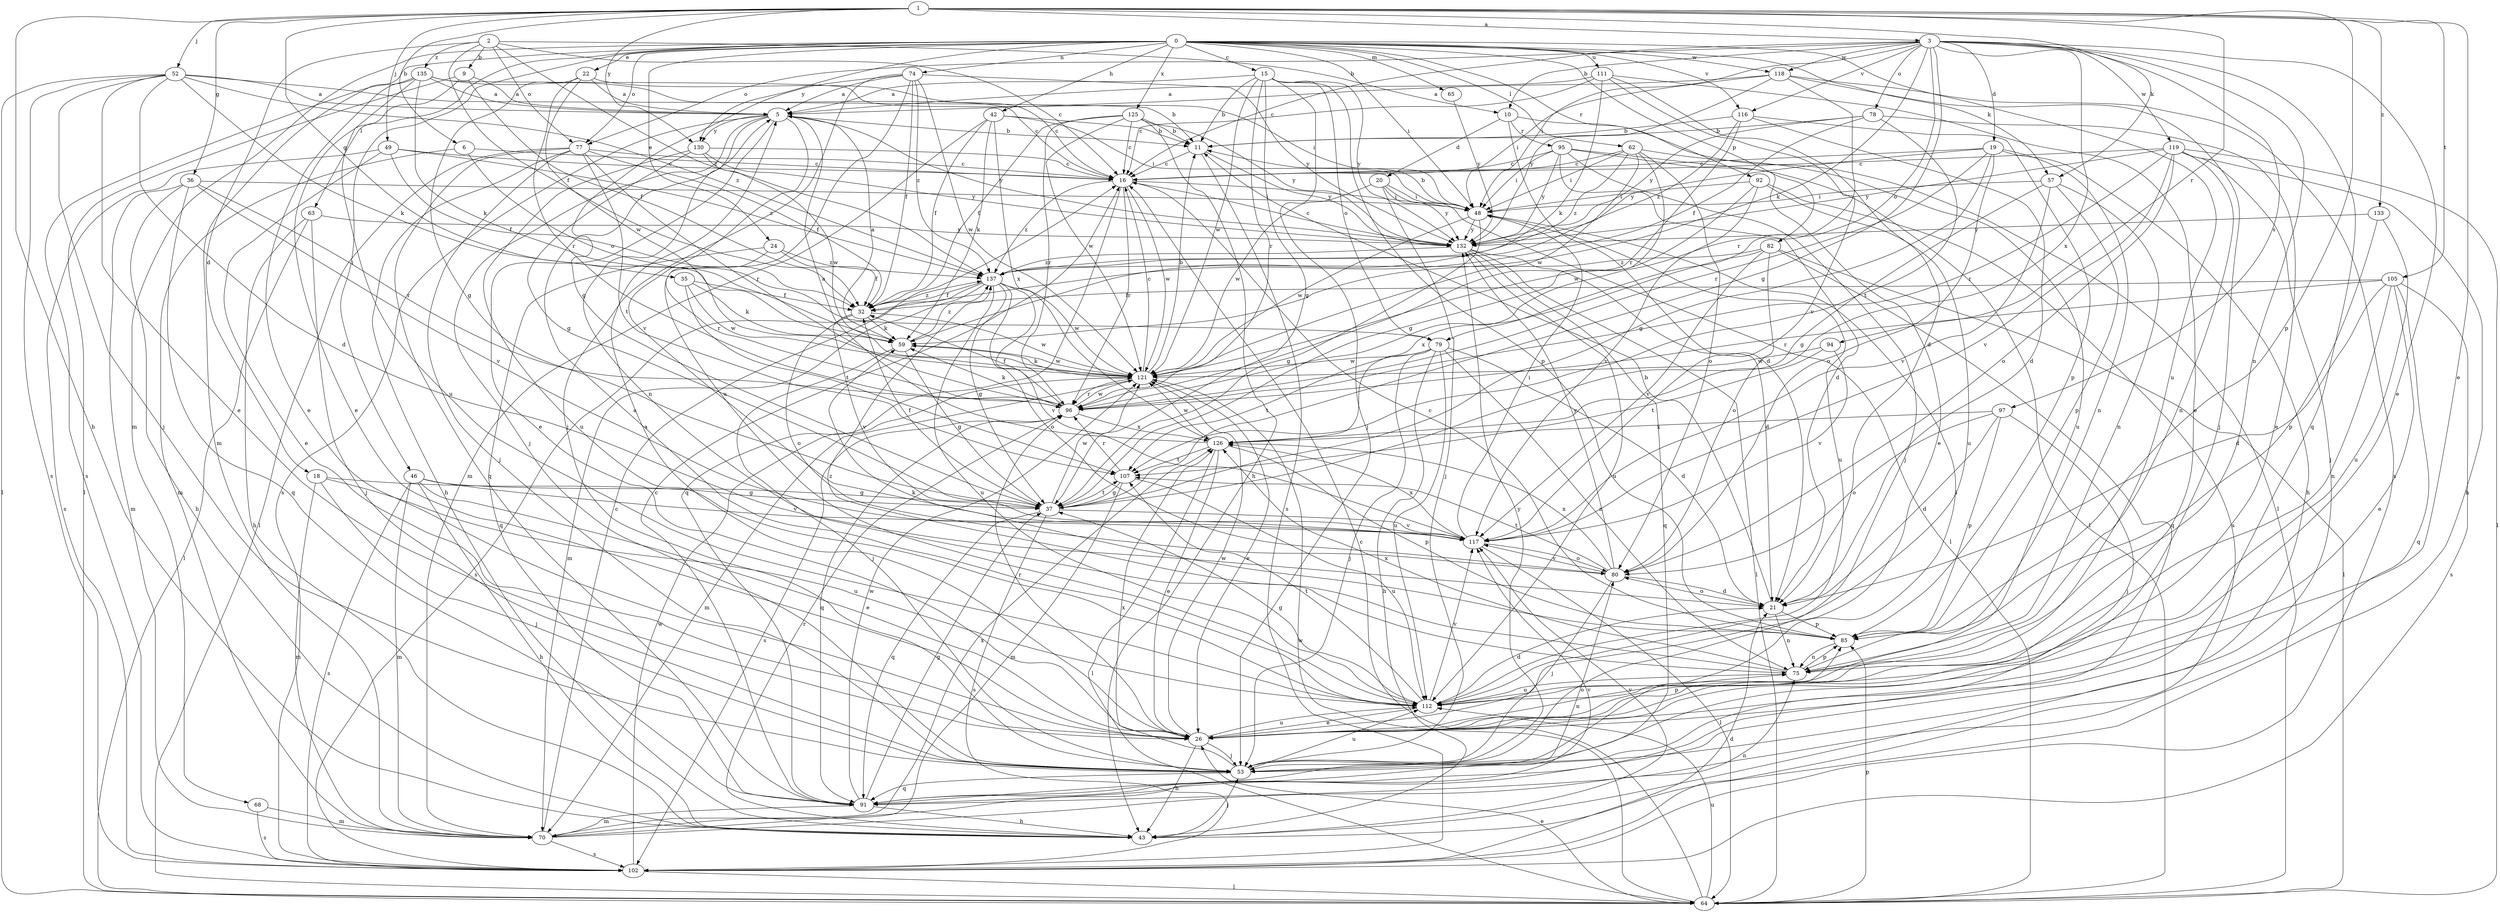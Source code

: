 strict digraph  {
0;
1;
2;
3;
5;
6;
9;
10;
11;
15;
16;
18;
19;
20;
21;
22;
24;
26;
32;
35;
36;
37;
42;
43;
46;
48;
49;
52;
53;
57;
59;
62;
63;
64;
65;
68;
70;
74;
75;
77;
78;
79;
80;
82;
85;
91;
92;
94;
95;
96;
97;
102;
105;
107;
111;
112;
116;
117;
118;
119;
121;
125;
126;
130;
132;
133;
135;
137;
0 -> 15  [label=c];
0 -> 22  [label=e];
0 -> 24  [label=e];
0 -> 42  [label=h];
0 -> 46  [label=i];
0 -> 48  [label=i];
0 -> 57  [label=k];
0 -> 62  [label=l];
0 -> 63  [label=l];
0 -> 65  [label=m];
0 -> 68  [label=m];
0 -> 70  [label=m];
0 -> 74  [label=n];
0 -> 77  [label=o];
0 -> 82  [label=p];
0 -> 92  [label=r];
0 -> 111  [label=u];
0 -> 112  [label=u];
0 -> 116  [label=v];
0 -> 118  [label=w];
0 -> 125  [label=x];
0 -> 130  [label=y];
1 -> 3  [label=a];
1 -> 6  [label=b];
1 -> 26  [label=e];
1 -> 35  [label=g];
1 -> 36  [label=g];
1 -> 43  [label=h];
1 -> 49  [label=j];
1 -> 52  [label=j];
1 -> 57  [label=k];
1 -> 85  [label=p];
1 -> 94  [label=r];
1 -> 105  [label=t];
1 -> 130  [label=y];
1 -> 133  [label=z];
2 -> 9  [label=b];
2 -> 10  [label=b];
2 -> 16  [label=c];
2 -> 18  [label=d];
2 -> 32  [label=f];
2 -> 77  [label=o];
2 -> 135  [label=z];
2 -> 137  [label=z];
3 -> 10  [label=b];
3 -> 16  [label=c];
3 -> 19  [label=d];
3 -> 26  [label=e];
3 -> 37  [label=g];
3 -> 48  [label=i];
3 -> 59  [label=k];
3 -> 75  [label=n];
3 -> 77  [label=o];
3 -> 78  [label=o];
3 -> 79  [label=o];
3 -> 91  [label=q];
3 -> 97  [label=s];
3 -> 116  [label=v];
3 -> 118  [label=w];
3 -> 119  [label=w];
3 -> 126  [label=x];
5 -> 11  [label=b];
5 -> 26  [label=e];
5 -> 53  [label=j];
5 -> 75  [label=n];
5 -> 102  [label=s];
5 -> 117  [label=v];
5 -> 130  [label=y];
5 -> 132  [label=y];
6 -> 16  [label=c];
6 -> 70  [label=m];
6 -> 79  [label=o];
9 -> 5  [label=a];
9 -> 26  [label=e];
9 -> 32  [label=f];
9 -> 64  [label=l];
10 -> 20  [label=d];
10 -> 21  [label=d];
10 -> 64  [label=l];
10 -> 95  [label=r];
11 -> 16  [label=c];
11 -> 102  [label=s];
11 -> 132  [label=y];
15 -> 5  [label=a];
15 -> 11  [label=b];
15 -> 37  [label=g];
15 -> 53  [label=j];
15 -> 79  [label=o];
15 -> 85  [label=p];
15 -> 96  [label=r];
15 -> 121  [label=w];
15 -> 132  [label=y];
16 -> 48  [label=i];
16 -> 91  [label=q];
16 -> 96  [label=r];
16 -> 121  [label=w];
16 -> 137  [label=z];
18 -> 37  [label=g];
18 -> 53  [label=j];
18 -> 70  [label=m];
18 -> 112  [label=u];
19 -> 16  [label=c];
19 -> 37  [label=g];
19 -> 43  [label=h];
19 -> 75  [label=n];
19 -> 80  [label=o];
19 -> 96  [label=r];
19 -> 132  [label=y];
20 -> 48  [label=i];
20 -> 53  [label=j];
20 -> 64  [label=l];
20 -> 121  [label=w];
20 -> 132  [label=y];
21 -> 11  [label=b];
21 -> 75  [label=n];
21 -> 80  [label=o];
21 -> 85  [label=p];
22 -> 5  [label=a];
22 -> 16  [label=c];
22 -> 37  [label=g];
22 -> 96  [label=r];
22 -> 121  [label=w];
24 -> 32  [label=f];
24 -> 91  [label=q];
24 -> 96  [label=r];
24 -> 137  [label=z];
26 -> 5  [label=a];
26 -> 43  [label=h];
26 -> 53  [label=j];
26 -> 75  [label=n];
26 -> 85  [label=p];
26 -> 96  [label=r];
26 -> 112  [label=u];
26 -> 121  [label=w];
32 -> 59  [label=k];
32 -> 80  [label=o];
32 -> 117  [label=v];
32 -> 121  [label=w];
32 -> 137  [label=z];
35 -> 32  [label=f];
35 -> 59  [label=k];
35 -> 107  [label=t];
35 -> 121  [label=w];
36 -> 43  [label=h];
36 -> 48  [label=i];
36 -> 70  [label=m];
36 -> 91  [label=q];
36 -> 96  [label=r];
36 -> 117  [label=v];
37 -> 32  [label=f];
37 -> 91  [label=q];
37 -> 102  [label=s];
37 -> 107  [label=t];
37 -> 117  [label=v];
37 -> 121  [label=w];
42 -> 11  [label=b];
42 -> 32  [label=f];
42 -> 48  [label=i];
42 -> 59  [label=k];
42 -> 70  [label=m];
42 -> 126  [label=x];
43 -> 53  [label=j];
43 -> 96  [label=r];
43 -> 117  [label=v];
46 -> 26  [label=e];
46 -> 37  [label=g];
46 -> 43  [label=h];
46 -> 70  [label=m];
46 -> 102  [label=s];
46 -> 117  [label=v];
48 -> 11  [label=b];
48 -> 37  [label=g];
48 -> 112  [label=u];
48 -> 121  [label=w];
48 -> 132  [label=y];
49 -> 16  [label=c];
49 -> 26  [label=e];
49 -> 32  [label=f];
49 -> 102  [label=s];
49 -> 137  [label=z];
52 -> 5  [label=a];
52 -> 11  [label=b];
52 -> 21  [label=d];
52 -> 26  [label=e];
52 -> 53  [label=j];
52 -> 59  [label=k];
52 -> 64  [label=l];
52 -> 102  [label=s];
52 -> 137  [label=z];
53 -> 48  [label=i];
53 -> 91  [label=q];
53 -> 112  [label=u];
53 -> 126  [label=x];
53 -> 132  [label=y];
57 -> 37  [label=g];
57 -> 48  [label=i];
57 -> 75  [label=n];
57 -> 85  [label=p];
57 -> 117  [label=v];
59 -> 5  [label=a];
59 -> 37  [label=g];
59 -> 53  [label=j];
59 -> 121  [label=w];
59 -> 137  [label=z];
62 -> 16  [label=c];
62 -> 37  [label=g];
62 -> 48  [label=i];
62 -> 80  [label=o];
62 -> 112  [label=u];
62 -> 121  [label=w];
62 -> 137  [label=z];
63 -> 43  [label=h];
63 -> 53  [label=j];
63 -> 64  [label=l];
63 -> 132  [label=y];
64 -> 16  [label=c];
64 -> 26  [label=e];
64 -> 85  [label=p];
64 -> 112  [label=u];
64 -> 121  [label=w];
65 -> 132  [label=y];
68 -> 70  [label=m];
68 -> 102  [label=s];
70 -> 16  [label=c];
70 -> 75  [label=n];
70 -> 102  [label=s];
70 -> 117  [label=v];
70 -> 126  [label=x];
74 -> 5  [label=a];
74 -> 32  [label=f];
74 -> 37  [label=g];
74 -> 53  [label=j];
74 -> 112  [label=u];
74 -> 121  [label=w];
74 -> 132  [label=y];
74 -> 137  [label=z];
75 -> 85  [label=p];
75 -> 112  [label=u];
75 -> 126  [label=x];
75 -> 137  [label=z];
77 -> 16  [label=c];
77 -> 32  [label=f];
77 -> 43  [label=h];
77 -> 53  [label=j];
77 -> 64  [label=l];
77 -> 91  [label=q];
77 -> 96  [label=r];
77 -> 107  [label=t];
78 -> 11  [label=b];
78 -> 26  [label=e];
78 -> 32  [label=f];
78 -> 107  [label=t];
78 -> 132  [label=y];
79 -> 21  [label=d];
79 -> 43  [label=h];
79 -> 53  [label=j];
79 -> 75  [label=n];
79 -> 107  [label=t];
79 -> 112  [label=u];
79 -> 121  [label=w];
80 -> 21  [label=d];
80 -> 53  [label=j];
80 -> 107  [label=t];
80 -> 117  [label=v];
80 -> 126  [label=x];
80 -> 132  [label=y];
82 -> 64  [label=l];
82 -> 80  [label=o];
82 -> 91  [label=q];
82 -> 117  [label=v];
82 -> 126  [label=x];
82 -> 137  [label=z];
85 -> 16  [label=c];
85 -> 59  [label=k];
85 -> 75  [label=n];
91 -> 16  [label=c];
91 -> 37  [label=g];
91 -> 43  [label=h];
91 -> 70  [label=m];
91 -> 80  [label=o];
91 -> 121  [label=w];
92 -> 48  [label=i];
92 -> 102  [label=s];
92 -> 112  [label=u];
92 -> 117  [label=v];
92 -> 121  [label=w];
94 -> 107  [label=t];
94 -> 117  [label=v];
94 -> 121  [label=w];
95 -> 16  [label=c];
95 -> 21  [label=d];
95 -> 26  [label=e];
95 -> 48  [label=i];
95 -> 53  [label=j];
95 -> 64  [label=l];
95 -> 132  [label=y];
96 -> 32  [label=f];
96 -> 59  [label=k];
96 -> 91  [label=q];
96 -> 102  [label=s];
96 -> 121  [label=w];
96 -> 126  [label=x];
97 -> 21  [label=d];
97 -> 53  [label=j];
97 -> 80  [label=o];
97 -> 85  [label=p];
97 -> 126  [label=x];
102 -> 21  [label=d];
102 -> 64  [label=l];
102 -> 121  [label=w];
105 -> 21  [label=d];
105 -> 26  [label=e];
105 -> 32  [label=f];
105 -> 75  [label=n];
105 -> 91  [label=q];
105 -> 96  [label=r];
105 -> 102  [label=s];
107 -> 37  [label=g];
107 -> 70  [label=m];
107 -> 96  [label=r];
107 -> 112  [label=u];
111 -> 5  [label=a];
111 -> 16  [label=c];
111 -> 21  [label=d];
111 -> 26  [label=e];
111 -> 59  [label=k];
111 -> 117  [label=v];
112 -> 5  [label=a];
112 -> 21  [label=d];
112 -> 26  [label=e];
112 -> 37  [label=g];
112 -> 107  [label=t];
112 -> 117  [label=v];
116 -> 11  [label=b];
116 -> 21  [label=d];
116 -> 85  [label=p];
116 -> 96  [label=r];
116 -> 137  [label=z];
117 -> 48  [label=i];
117 -> 64  [label=l];
117 -> 80  [label=o];
117 -> 126  [label=x];
118 -> 5  [label=a];
118 -> 48  [label=i];
118 -> 53  [label=j];
118 -> 96  [label=r];
118 -> 102  [label=s];
118 -> 132  [label=y];
119 -> 16  [label=c];
119 -> 43  [label=h];
119 -> 53  [label=j];
119 -> 64  [label=l];
119 -> 75  [label=n];
119 -> 80  [label=o];
119 -> 96  [label=r];
119 -> 117  [label=v];
119 -> 132  [label=y];
121 -> 11  [label=b];
121 -> 16  [label=c];
121 -> 26  [label=e];
121 -> 59  [label=k];
121 -> 70  [label=m];
121 -> 96  [label=r];
125 -> 11  [label=b];
125 -> 16  [label=c];
125 -> 32  [label=f];
125 -> 43  [label=h];
125 -> 96  [label=r];
125 -> 121  [label=w];
125 -> 132  [label=y];
126 -> 5  [label=a];
126 -> 26  [label=e];
126 -> 64  [label=l];
126 -> 85  [label=p];
126 -> 107  [label=t];
126 -> 121  [label=w];
130 -> 16  [label=c];
130 -> 37  [label=g];
130 -> 112  [label=u];
130 -> 121  [label=w];
130 -> 132  [label=y];
132 -> 16  [label=c];
132 -> 21  [label=d];
132 -> 64  [label=l];
132 -> 91  [label=q];
132 -> 112  [label=u];
132 -> 137  [label=z];
133 -> 85  [label=p];
133 -> 112  [label=u];
133 -> 132  [label=y];
135 -> 5  [label=a];
135 -> 16  [label=c];
135 -> 26  [label=e];
135 -> 48  [label=i];
135 -> 59  [label=k];
135 -> 102  [label=s];
135 -> 112  [label=u];
137 -> 32  [label=f];
137 -> 37  [label=g];
137 -> 70  [label=m];
137 -> 80  [label=o];
137 -> 102  [label=s];
137 -> 112  [label=u];
137 -> 117  [label=v];
137 -> 121  [label=w];
}
